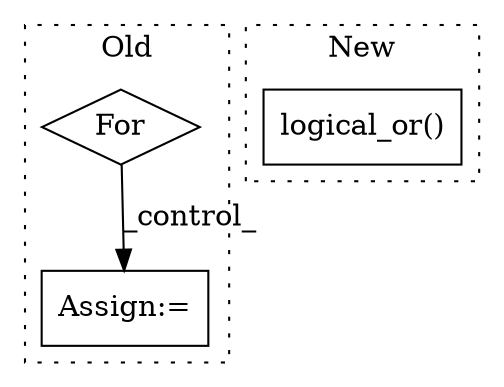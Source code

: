 digraph G {
subgraph cluster0 {
1 [label="For" a="107" s="1799,1834" l="4,26" shape="diamond"];
3 [label="Assign:=" a="68" s="1868" l="3" shape="box"];
label = "Old";
style="dotted";
}
subgraph cluster1 {
2 [label="logical_or()" a="75" s="1878,1977" l="46,26" shape="box"];
label = "New";
style="dotted";
}
1 -> 3 [label="_control_"];
}